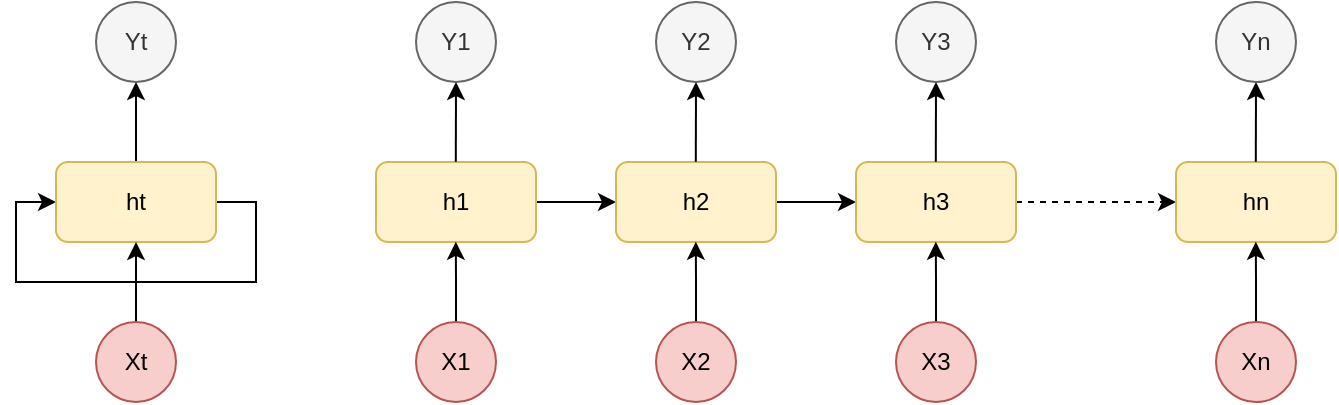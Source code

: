 <mxfile version="12.0.2" type="github" pages="1"><diagram id="p7Fup1_hcdM46tuAx-Dn" name="第 1 页"><mxGraphModel dx="727" dy="287" grid="0" gridSize="10" guides="1" tooltips="1" connect="1" arrows="1" fold="1" page="1" pageScale="1" pageWidth="827" pageHeight="1169" math="0" shadow="0"><root><mxCell id="0"/><mxCell id="1" parent="0"/><mxCell id="6pzTpRNfrQ-ZUVOPR_lb-5" style="edgeStyle=orthogonalEdgeStyle;rounded=0;orthogonalLoop=1;jettySize=auto;html=1;exitX=0.5;exitY=0;exitDx=0;exitDy=0;entryX=0.5;entryY=1;entryDx=0;entryDy=0;" edge="1" parent="1" source="6pzTpRNfrQ-ZUVOPR_lb-1" target="6pzTpRNfrQ-ZUVOPR_lb-4"><mxGeometry relative="1" as="geometry"/></mxCell><mxCell id="6pzTpRNfrQ-ZUVOPR_lb-6" style="edgeStyle=orthogonalEdgeStyle;rounded=0;orthogonalLoop=1;jettySize=auto;html=1;exitX=1;exitY=0.5;exitDx=0;exitDy=0;entryX=0;entryY=0.5;entryDx=0;entryDy=0;" edge="1" parent="1" source="6pzTpRNfrQ-ZUVOPR_lb-1" target="6pzTpRNfrQ-ZUVOPR_lb-1"><mxGeometry relative="1" as="geometry"><mxPoint x="110" y="180" as="targetPoint"/><Array as="points"><mxPoint x="220" y="180"/><mxPoint x="220" y="220"/><mxPoint x="100" y="220"/><mxPoint x="100" y="180"/></Array></mxGeometry></mxCell><mxCell id="6pzTpRNfrQ-ZUVOPR_lb-1" value="ht" style="rounded=1;whiteSpace=wrap;html=1;fillColor=#fff2cc;strokeColor=#d6b656;" vertex="1" parent="1"><mxGeometry x="120" y="160" width="80" height="40" as="geometry"/></mxCell><mxCell id="6pzTpRNfrQ-ZUVOPR_lb-3" style="edgeStyle=orthogonalEdgeStyle;rounded=0;orthogonalLoop=1;jettySize=auto;html=1;exitX=0.5;exitY=0;exitDx=0;exitDy=0;entryX=0.5;entryY=1;entryDx=0;entryDy=0;" edge="1" parent="1" source="6pzTpRNfrQ-ZUVOPR_lb-2" target="6pzTpRNfrQ-ZUVOPR_lb-1"><mxGeometry relative="1" as="geometry"/></mxCell><mxCell id="6pzTpRNfrQ-ZUVOPR_lb-2" value="Xt" style="ellipse;whiteSpace=wrap;html=1;aspect=fixed;fillColor=#f8cecc;strokeColor=#b85450;" vertex="1" parent="1"><mxGeometry x="140" y="240" width="40" height="40" as="geometry"/></mxCell><mxCell id="6pzTpRNfrQ-ZUVOPR_lb-4" value="Yt" style="ellipse;whiteSpace=wrap;html=1;aspect=fixed;fillColor=#f5f5f5;strokeColor=#666666;fontColor=#333333;" vertex="1" parent="1"><mxGeometry x="140" y="80" width="40" height="40" as="geometry"/></mxCell><mxCell id="6pzTpRNfrQ-ZUVOPR_lb-9" value="" style="edgeStyle=orthogonalEdgeStyle;rounded=0;orthogonalLoop=1;jettySize=auto;html=1;" edge="1" parent="1" source="6pzTpRNfrQ-ZUVOPR_lb-7" target="6pzTpRNfrQ-ZUVOPR_lb-8"><mxGeometry relative="1" as="geometry"/></mxCell><mxCell id="6pzTpRNfrQ-ZUVOPR_lb-7" value="h1" style="rounded=1;whiteSpace=wrap;html=1;fillColor=#fff2cc;strokeColor=#d6b656;" vertex="1" parent="1"><mxGeometry x="280" y="160" width="80" height="40" as="geometry"/></mxCell><mxCell id="6pzTpRNfrQ-ZUVOPR_lb-11" value="" style="edgeStyle=orthogonalEdgeStyle;rounded=0;orthogonalLoop=1;jettySize=auto;html=1;" edge="1" parent="1" source="6pzTpRNfrQ-ZUVOPR_lb-8" target="6pzTpRNfrQ-ZUVOPR_lb-10"><mxGeometry relative="1" as="geometry"/></mxCell><mxCell id="6pzTpRNfrQ-ZUVOPR_lb-8" value="h2" style="rounded=1;whiteSpace=wrap;html=1;fillColor=#fff2cc;strokeColor=#d6b656;" vertex="1" parent="1"><mxGeometry x="400" y="160" width="80" height="40" as="geometry"/></mxCell><mxCell id="6pzTpRNfrQ-ZUVOPR_lb-13" value="" style="edgeStyle=orthogonalEdgeStyle;rounded=0;orthogonalLoop=1;jettySize=auto;html=1;dashed=1;" edge="1" parent="1" source="6pzTpRNfrQ-ZUVOPR_lb-10" target="6pzTpRNfrQ-ZUVOPR_lb-12"><mxGeometry relative="1" as="geometry"/></mxCell><mxCell id="6pzTpRNfrQ-ZUVOPR_lb-10" value="h3" style="rounded=1;whiteSpace=wrap;html=1;fillColor=#fff2cc;strokeColor=#d6b656;" vertex="1" parent="1"><mxGeometry x="520" y="160" width="80" height="40" as="geometry"/></mxCell><mxCell id="6pzTpRNfrQ-ZUVOPR_lb-12" value="hn" style="rounded=1;whiteSpace=wrap;html=1;fillColor=#fff2cc;strokeColor=#d6b656;" vertex="1" parent="1"><mxGeometry x="680" y="160" width="80" height="40" as="geometry"/></mxCell><mxCell id="6pzTpRNfrQ-ZUVOPR_lb-14" style="edgeStyle=orthogonalEdgeStyle;rounded=0;orthogonalLoop=1;jettySize=auto;html=1;exitX=0.5;exitY=0;exitDx=0;exitDy=0;entryX=0.5;entryY=1;entryDx=0;entryDy=0;" edge="1" parent="1" source="6pzTpRNfrQ-ZUVOPR_lb-15"><mxGeometry relative="1" as="geometry"><mxPoint x="319.897" y="199.897" as="targetPoint"/></mxGeometry></mxCell><mxCell id="6pzTpRNfrQ-ZUVOPR_lb-15" value="X1" style="ellipse;whiteSpace=wrap;html=1;aspect=fixed;fillColor=#f8cecc;strokeColor=#b85450;" vertex="1" parent="1"><mxGeometry x="300" y="240" width="40" height="40" as="geometry"/></mxCell><mxCell id="6pzTpRNfrQ-ZUVOPR_lb-16" style="edgeStyle=orthogonalEdgeStyle;rounded=0;orthogonalLoop=1;jettySize=auto;html=1;exitX=0.5;exitY=0;exitDx=0;exitDy=0;entryX=0.5;entryY=1;entryDx=0;entryDy=0;" edge="1" parent="1" source="6pzTpRNfrQ-ZUVOPR_lb-17"><mxGeometry relative="1" as="geometry"><mxPoint x="439.897" y="199.897" as="targetPoint"/></mxGeometry></mxCell><mxCell id="6pzTpRNfrQ-ZUVOPR_lb-17" value="X2" style="ellipse;whiteSpace=wrap;html=1;aspect=fixed;fillColor=#f8cecc;strokeColor=#b85450;" vertex="1" parent="1"><mxGeometry x="420" y="240" width="40" height="40" as="geometry"/></mxCell><mxCell id="6pzTpRNfrQ-ZUVOPR_lb-18" style="edgeStyle=orthogonalEdgeStyle;rounded=0;orthogonalLoop=1;jettySize=auto;html=1;exitX=0.5;exitY=0;exitDx=0;exitDy=0;entryX=0.5;entryY=1;entryDx=0;entryDy=0;" edge="1" parent="1" source="6pzTpRNfrQ-ZUVOPR_lb-19"><mxGeometry relative="1" as="geometry"><mxPoint x="559.897" y="199.897" as="targetPoint"/></mxGeometry></mxCell><mxCell id="6pzTpRNfrQ-ZUVOPR_lb-19" value="X3" style="ellipse;whiteSpace=wrap;html=1;aspect=fixed;fillColor=#f8cecc;strokeColor=#b85450;" vertex="1" parent="1"><mxGeometry x="540" y="240" width="40" height="40" as="geometry"/></mxCell><mxCell id="6pzTpRNfrQ-ZUVOPR_lb-20" style="edgeStyle=orthogonalEdgeStyle;rounded=0;orthogonalLoop=1;jettySize=auto;html=1;exitX=0.5;exitY=0;exitDx=0;exitDy=0;entryX=0.5;entryY=1;entryDx=0;entryDy=0;" edge="1" parent="1" source="6pzTpRNfrQ-ZUVOPR_lb-21"><mxGeometry relative="1" as="geometry"><mxPoint x="719.897" y="199.897" as="targetPoint"/></mxGeometry></mxCell><mxCell id="6pzTpRNfrQ-ZUVOPR_lb-21" value="Xn" style="ellipse;whiteSpace=wrap;html=1;aspect=fixed;fillColor=#f8cecc;strokeColor=#b85450;" vertex="1" parent="1"><mxGeometry x="700" y="240" width="40" height="40" as="geometry"/></mxCell><mxCell id="6pzTpRNfrQ-ZUVOPR_lb-22" style="edgeStyle=orthogonalEdgeStyle;rounded=0;orthogonalLoop=1;jettySize=auto;html=1;exitX=0.5;exitY=0;exitDx=0;exitDy=0;entryX=0.5;entryY=1;entryDx=0;entryDy=0;" edge="1" parent="1" target="6pzTpRNfrQ-ZUVOPR_lb-23"><mxGeometry relative="1" as="geometry"><mxPoint x="319.897" y="159.897" as="sourcePoint"/></mxGeometry></mxCell><mxCell id="6pzTpRNfrQ-ZUVOPR_lb-23" value="Y1" style="ellipse;whiteSpace=wrap;html=1;aspect=fixed;fillColor=#f5f5f5;strokeColor=#666666;fontColor=#333333;" vertex="1" parent="1"><mxGeometry x="300" y="80" width="40" height="40" as="geometry"/></mxCell><mxCell id="6pzTpRNfrQ-ZUVOPR_lb-24" style="edgeStyle=orthogonalEdgeStyle;rounded=0;orthogonalLoop=1;jettySize=auto;html=1;exitX=0.5;exitY=0;exitDx=0;exitDy=0;entryX=0.5;entryY=1;entryDx=0;entryDy=0;" edge="1" parent="1" target="6pzTpRNfrQ-ZUVOPR_lb-25"><mxGeometry relative="1" as="geometry"><mxPoint x="439.897" y="159.897" as="sourcePoint"/></mxGeometry></mxCell><mxCell id="6pzTpRNfrQ-ZUVOPR_lb-25" value="Y2" style="ellipse;whiteSpace=wrap;html=1;aspect=fixed;fillColor=#f5f5f5;strokeColor=#666666;fontColor=#333333;" vertex="1" parent="1"><mxGeometry x="420" y="80" width="40" height="40" as="geometry"/></mxCell><mxCell id="6pzTpRNfrQ-ZUVOPR_lb-26" style="edgeStyle=orthogonalEdgeStyle;rounded=0;orthogonalLoop=1;jettySize=auto;html=1;exitX=0.5;exitY=0;exitDx=0;exitDy=0;entryX=0.5;entryY=1;entryDx=0;entryDy=0;" edge="1" parent="1" target="6pzTpRNfrQ-ZUVOPR_lb-27"><mxGeometry relative="1" as="geometry"><mxPoint x="559.897" y="159.897" as="sourcePoint"/></mxGeometry></mxCell><mxCell id="6pzTpRNfrQ-ZUVOPR_lb-27" value="Y3" style="ellipse;whiteSpace=wrap;html=1;aspect=fixed;fillColor=#f5f5f5;strokeColor=#666666;fontColor=#333333;" vertex="1" parent="1"><mxGeometry x="540" y="80" width="40" height="40" as="geometry"/></mxCell><mxCell id="6pzTpRNfrQ-ZUVOPR_lb-28" style="edgeStyle=orthogonalEdgeStyle;rounded=0;orthogonalLoop=1;jettySize=auto;html=1;exitX=0.5;exitY=0;exitDx=0;exitDy=0;entryX=0.5;entryY=1;entryDx=0;entryDy=0;" edge="1" parent="1" target="6pzTpRNfrQ-ZUVOPR_lb-29"><mxGeometry relative="1" as="geometry"><mxPoint x="719.897" y="159.897" as="sourcePoint"/></mxGeometry></mxCell><mxCell id="6pzTpRNfrQ-ZUVOPR_lb-29" value="Yn" style="ellipse;whiteSpace=wrap;html=1;aspect=fixed;fillColor=#f5f5f5;strokeColor=#666666;fontColor=#333333;" vertex="1" parent="1"><mxGeometry x="700" y="80" width="40" height="40" as="geometry"/></mxCell></root></mxGraphModel></diagram></mxfile>